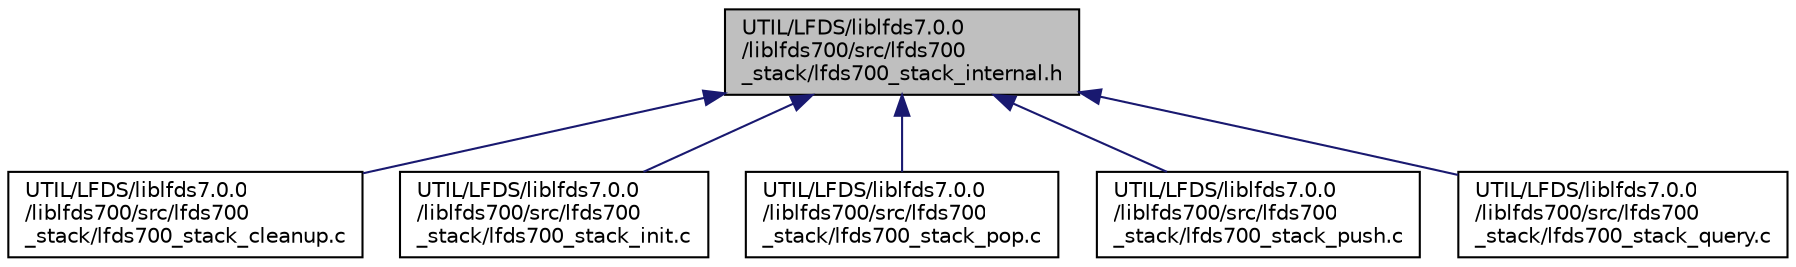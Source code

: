 digraph "UTIL/LFDS/liblfds7.0.0/liblfds700/src/lfds700_stack/lfds700_stack_internal.h"
{
 // LATEX_PDF_SIZE
  edge [fontname="Helvetica",fontsize="10",labelfontname="Helvetica",labelfontsize="10"];
  node [fontname="Helvetica",fontsize="10",shape=record];
  Node1 [label="UTIL/LFDS/liblfds7.0.0\l/liblfds700/src/lfds700\l_stack/lfds700_stack_internal.h",height=0.2,width=0.4,color="black", fillcolor="grey75", style="filled", fontcolor="black",tooltip=" "];
  Node1 -> Node2 [dir="back",color="midnightblue",fontsize="10",style="solid",fontname="Helvetica"];
  Node2 [label="UTIL/LFDS/liblfds7.0.0\l/liblfds700/src/lfds700\l_stack/lfds700_stack_cleanup.c",height=0.2,width=0.4,color="black", fillcolor="white", style="filled",URL="$lfds700__stack__cleanup_8c.html",tooltip=" "];
  Node1 -> Node3 [dir="back",color="midnightblue",fontsize="10",style="solid",fontname="Helvetica"];
  Node3 [label="UTIL/LFDS/liblfds7.0.0\l/liblfds700/src/lfds700\l_stack/lfds700_stack_init.c",height=0.2,width=0.4,color="black", fillcolor="white", style="filled",URL="$lfds700__stack__init_8c.html",tooltip=" "];
  Node1 -> Node4 [dir="back",color="midnightblue",fontsize="10",style="solid",fontname="Helvetica"];
  Node4 [label="UTIL/LFDS/liblfds7.0.0\l/liblfds700/src/lfds700\l_stack/lfds700_stack_pop.c",height=0.2,width=0.4,color="black", fillcolor="white", style="filled",URL="$lfds700__stack__pop_8c.html",tooltip=" "];
  Node1 -> Node5 [dir="back",color="midnightblue",fontsize="10",style="solid",fontname="Helvetica"];
  Node5 [label="UTIL/LFDS/liblfds7.0.0\l/liblfds700/src/lfds700\l_stack/lfds700_stack_push.c",height=0.2,width=0.4,color="black", fillcolor="white", style="filled",URL="$lfds700__stack__push_8c.html",tooltip=" "];
  Node1 -> Node6 [dir="back",color="midnightblue",fontsize="10",style="solid",fontname="Helvetica"];
  Node6 [label="UTIL/LFDS/liblfds7.0.0\l/liblfds700/src/lfds700\l_stack/lfds700_stack_query.c",height=0.2,width=0.4,color="black", fillcolor="white", style="filled",URL="$lfds700__stack__query_8c.html",tooltip=" "];
}
